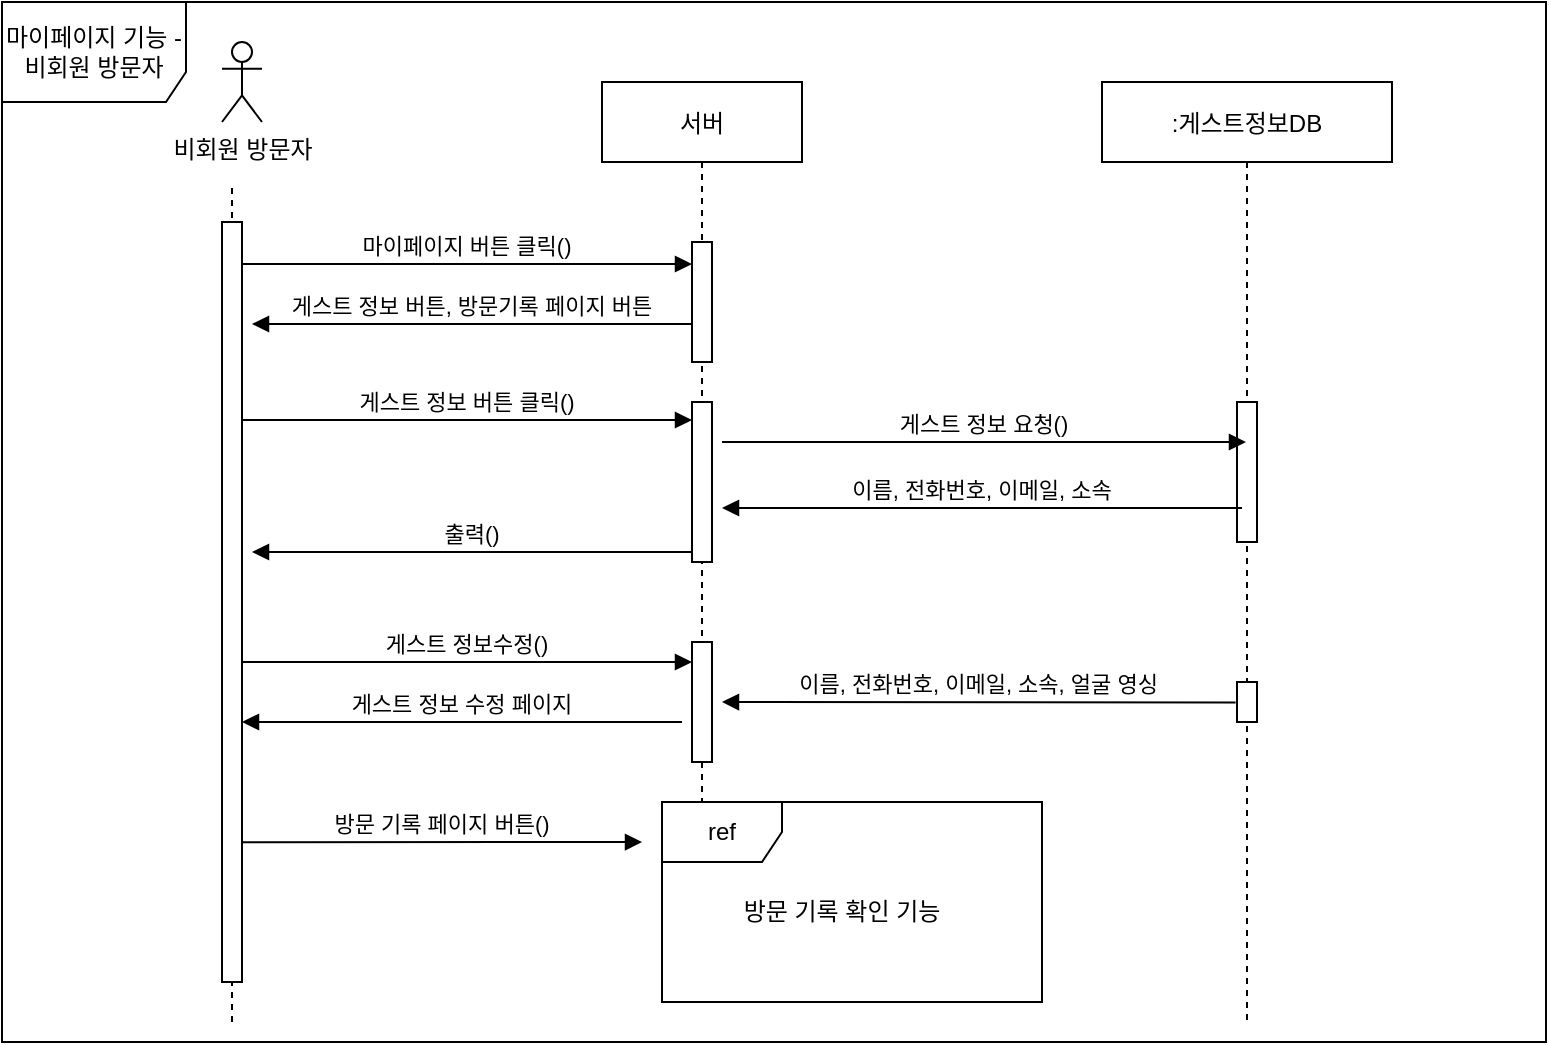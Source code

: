 <mxfile version="15.7.4" type="github"><diagram id="kgpKYQtTHZ0yAKxKKP6v" name="Page-1"><mxGraphModel dx="808" dy="895" grid="1" gridSize="10" guides="1" tooltips="1" connect="1" arrows="1" fold="1" page="1" pageScale="1" pageWidth="850" pageHeight="1100" math="0" shadow="0"><root><mxCell id="0"/><mxCell id="1" parent="0"/><mxCell id="3nuBFxr9cyL0pnOWT2aG-5" value="서버" style="shape=umlLifeline;perimeter=lifelinePerimeter;container=1;collapsible=0;recursiveResize=0;rounded=0;shadow=0;strokeWidth=1;" parent="1" vertex="1"><mxGeometry x="360" y="200" width="100" height="360" as="geometry"/></mxCell><mxCell id="3nuBFxr9cyL0pnOWT2aG-6" value="" style="points=[];perimeter=orthogonalPerimeter;rounded=0;shadow=0;strokeWidth=1;" parent="3nuBFxr9cyL0pnOWT2aG-5" vertex="1"><mxGeometry x="45" y="80" width="10" height="60" as="geometry"/></mxCell><mxCell id="7siurLAmKOmS3h8dv9ry-14" value="출력()" style="verticalAlign=bottom;endArrow=block;entryX=1;entryY=0;shadow=0;strokeWidth=1;" parent="3nuBFxr9cyL0pnOWT2aG-5" edge="1"><mxGeometry relative="1" as="geometry"><mxPoint x="45" y="235" as="sourcePoint"/><mxPoint x="-175" y="235" as="targetPoint"/></mxGeometry></mxCell><mxCell id="7siurLAmKOmS3h8dv9ry-25" value="" style="points=[];perimeter=orthogonalPerimeter;rounded=0;shadow=0;strokeWidth=1;" parent="3nuBFxr9cyL0pnOWT2aG-5" vertex="1"><mxGeometry x="45" y="160" width="10" height="80" as="geometry"/></mxCell><mxCell id="3nuBFxr9cyL0pnOWT2aG-8" value="마이페이지 버튼 클릭()" style="verticalAlign=bottom;endArrow=block;entryX=0;entryY=0;shadow=0;strokeWidth=1;" parent="1" edge="1"><mxGeometry relative="1" as="geometry"><mxPoint x="180" y="291.0" as="sourcePoint"/><mxPoint x="405" y="291.0" as="targetPoint"/></mxGeometry></mxCell><mxCell id="3nuBFxr9cyL0pnOWT2aG-9" value="게스트 정보 버튼, 방문기록 페이지 버튼" style="verticalAlign=bottom;endArrow=block;entryX=1;entryY=0;shadow=0;strokeWidth=1;" parent="1" edge="1"><mxGeometry relative="1" as="geometry"><mxPoint x="405" y="321" as="sourcePoint"/><mxPoint x="185" y="321.0" as="targetPoint"/></mxGeometry></mxCell><mxCell id="7siurLAmKOmS3h8dv9ry-9" value="" style="endArrow=none;dashed=1;html=1;rounded=0;" parent="1" edge="1"><mxGeometry width="50" height="50" relative="1" as="geometry"><mxPoint x="175" y="670" as="sourcePoint"/><mxPoint x="175" y="250" as="targetPoint"/></mxGeometry></mxCell><mxCell id="7siurLAmKOmS3h8dv9ry-10" value="비회원 방문자" style="shape=umlActor;verticalLabelPosition=bottom;verticalAlign=top;html=1;outlineConnect=0;" parent="1" vertex="1"><mxGeometry x="170" y="180" width="20" height="40" as="geometry"/></mxCell><mxCell id="3nuBFxr9cyL0pnOWT2aG-2" value="" style="points=[];perimeter=orthogonalPerimeter;rounded=0;shadow=0;strokeWidth=1;" parent="1" vertex="1"><mxGeometry x="170" y="270" width="10" height="380" as="geometry"/></mxCell><mxCell id="7siurLAmKOmS3h8dv9ry-13" value="게스트 정보 버튼 클릭()" style="verticalAlign=bottom;endArrow=block;entryX=0;entryY=0;shadow=0;strokeWidth=1;" parent="1" edge="1"><mxGeometry relative="1" as="geometry"><mxPoint x="180" y="369.0" as="sourcePoint"/><mxPoint x="405" y="369.0" as="targetPoint"/></mxGeometry></mxCell><mxCell id="7siurLAmKOmS3h8dv9ry-15" value=":게스트정보DB" style="shape=umlLifeline;perimeter=lifelinePerimeter;container=1;collapsible=0;recursiveResize=0;rounded=0;shadow=0;strokeWidth=1;" parent="1" vertex="1"><mxGeometry x="610" y="200" width="145" height="470" as="geometry"/></mxCell><mxCell id="7siurLAmKOmS3h8dv9ry-16" value="" style="points=[];perimeter=orthogonalPerimeter;rounded=0;shadow=0;strokeWidth=1;" parent="7siurLAmKOmS3h8dv9ry-15" vertex="1"><mxGeometry x="67.5" y="160" width="10" height="70" as="geometry"/></mxCell><mxCell id="7siurLAmKOmS3h8dv9ry-17" value="이름, 전화번호, 이메일, 소속" style="verticalAlign=bottom;endArrow=block;shadow=0;strokeWidth=1;exitX=0.25;exitY=0.757;exitDx=0;exitDy=0;exitPerimeter=0;" parent="7siurLAmKOmS3h8dv9ry-15" source="7siurLAmKOmS3h8dv9ry-16" edge="1"><mxGeometry relative="1" as="geometry"><mxPoint x="45" y="213" as="sourcePoint"/><mxPoint x="-190" y="213" as="targetPoint"/></mxGeometry></mxCell><mxCell id="7siurLAmKOmS3h8dv9ry-27" value="" style="points=[];perimeter=orthogonalPerimeter;rounded=0;shadow=0;strokeWidth=1;" parent="7siurLAmKOmS3h8dv9ry-15" vertex="1"><mxGeometry x="67.5" y="300" width="10" height="20" as="geometry"/></mxCell><mxCell id="7siurLAmKOmS3h8dv9ry-18" value="게스트 정보 요청()" style="verticalAlign=bottom;endArrow=block;shadow=0;strokeWidth=1;" parent="1" target="7siurLAmKOmS3h8dv9ry-15" edge="1"><mxGeometry relative="1" as="geometry"><mxPoint x="420" y="380" as="sourcePoint"/><mxPoint x="565" y="381.0" as="targetPoint"/></mxGeometry></mxCell><mxCell id="7siurLAmKOmS3h8dv9ry-24" value="방문 기록 페이지 버튼()" style="verticalAlign=bottom;endArrow=block;shadow=0;strokeWidth=1;exitX=1;exitY=0.816;exitDx=0;exitDy=0;exitPerimeter=0;" parent="1" source="3nuBFxr9cyL0pnOWT2aG-2" edge="1"><mxGeometry relative="1" as="geometry"><mxPoint x="190" y="580.0" as="sourcePoint"/><mxPoint x="380" y="580" as="targetPoint"/></mxGeometry></mxCell><mxCell id="7siurLAmKOmS3h8dv9ry-19" value="게스트 정보수정()" style="verticalAlign=bottom;endArrow=block;entryX=0;entryY=0;shadow=0;strokeWidth=1;" parent="1" edge="1"><mxGeometry relative="1" as="geometry"><mxPoint x="180" y="490.0" as="sourcePoint"/><mxPoint x="405" y="490.0" as="targetPoint"/></mxGeometry></mxCell><mxCell id="7siurLAmKOmS3h8dv9ry-26" value="" style="points=[];perimeter=orthogonalPerimeter;rounded=0;shadow=0;strokeWidth=1;" parent="1" vertex="1"><mxGeometry x="405" y="480" width="10" height="60" as="geometry"/></mxCell><mxCell id="7siurLAmKOmS3h8dv9ry-20" value="게스트 정보 수정 페이지" style="verticalAlign=bottom;endArrow=block;entryX=1;entryY=0;shadow=0;strokeWidth=1;" parent="1" edge="1"><mxGeometry relative="1" as="geometry"><mxPoint x="400" y="520" as="sourcePoint"/><mxPoint x="180" y="520" as="targetPoint"/></mxGeometry></mxCell><mxCell id="7siurLAmKOmS3h8dv9ry-23" value="이름, 전화번호, 이메일, 소속, 얼굴 영싱" style="verticalAlign=bottom;endArrow=block;shadow=0;strokeWidth=1;exitX=-0.07;exitY=0.51;exitDx=0;exitDy=0;exitPerimeter=0;" parent="1" source="7siurLAmKOmS3h8dv9ry-27" edge="1"><mxGeometry relative="1" as="geometry"><mxPoint x="655.5" y="510" as="sourcePoint"/><mxPoint x="420" y="510" as="targetPoint"/></mxGeometry></mxCell><mxCell id="7siurLAmKOmS3h8dv9ry-32" value="ref" style="shape=umlFrame;whiteSpace=wrap;html=1;" parent="1" vertex="1"><mxGeometry x="390" y="560" width="190" height="100" as="geometry"/></mxCell><mxCell id="7siurLAmKOmS3h8dv9ry-33" value="방문 기록 확인 기능" style="text;html=1;strokeColor=none;fillColor=none;align=center;verticalAlign=middle;whiteSpace=wrap;rounded=0;" parent="1" vertex="1"><mxGeometry x="425" y="600" width="110" height="30" as="geometry"/></mxCell><mxCell id="7siurLAmKOmS3h8dv9ry-35" value="마이페이지 기능 - 비회원 방문자" style="shape=umlFrame;whiteSpace=wrap;html=1;fillColor=default;width=92;height=50;" parent="1" vertex="1"><mxGeometry x="60" y="160" width="772" height="520" as="geometry"/></mxCell></root></mxGraphModel></diagram></mxfile>